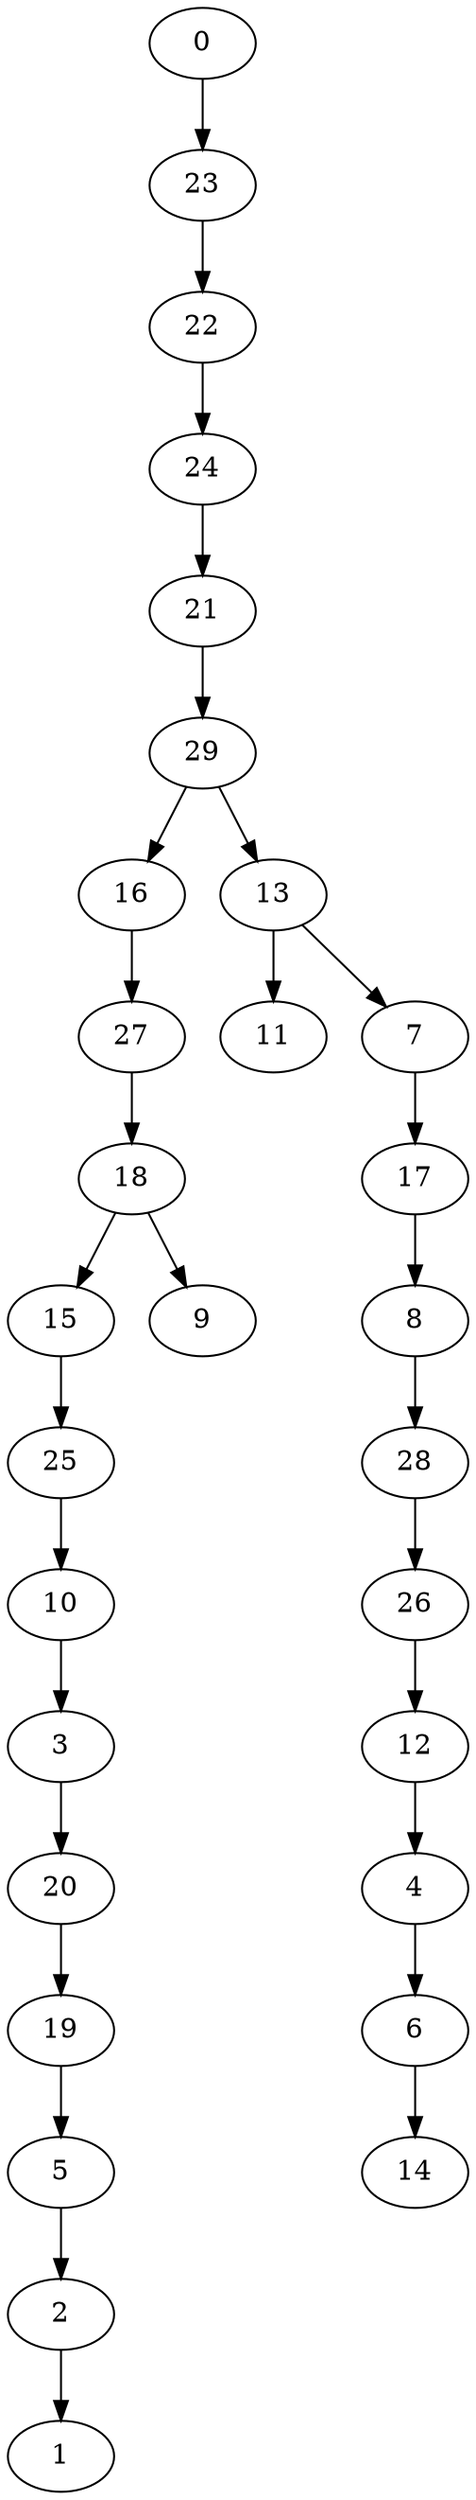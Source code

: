 digraph {
	0 [label=0]
	23 [label=23]
	22 [label=22]
	24 [label=24]
	21 [label=21]
	29 [label=29]
	16 [label=16]
	27 [label=27]
	18 [label=18]
	15 [label=15]
	25 [label=25]
	10 [label=10]
	3 [label=3]
	20 [label=20]
	19 [label=19]
	5 [label=5]
	2 [label=2]
	1 [label=1]
	9 [label=9]
	13 [label=13]
	11 [label=11]
	7 [label=7]
	17 [label=17]
	8 [label=8]
	28 [label=28]
	26 [label=26]
	12 [label=12]
	4 [label=4]
	6 [label=6]
	14 [label=14]
	0 -> 23
	23 -> 22
	22 -> 24
	24 -> 21
	21 -> 29
	29 -> 16
	16 -> 27
	27 -> 18
	18 -> 15
	15 -> 25
	25 -> 10
	10 -> 3
	3 -> 20
	20 -> 19
	19 -> 5
	5 -> 2
	2 -> 1
	18 -> 9
	29 -> 13
	13 -> 11
	13 -> 7
	7 -> 17
	17 -> 8
	8 -> 28
	28 -> 26
	26 -> 12
	12 -> 4
	4 -> 6
	6 -> 14
}
